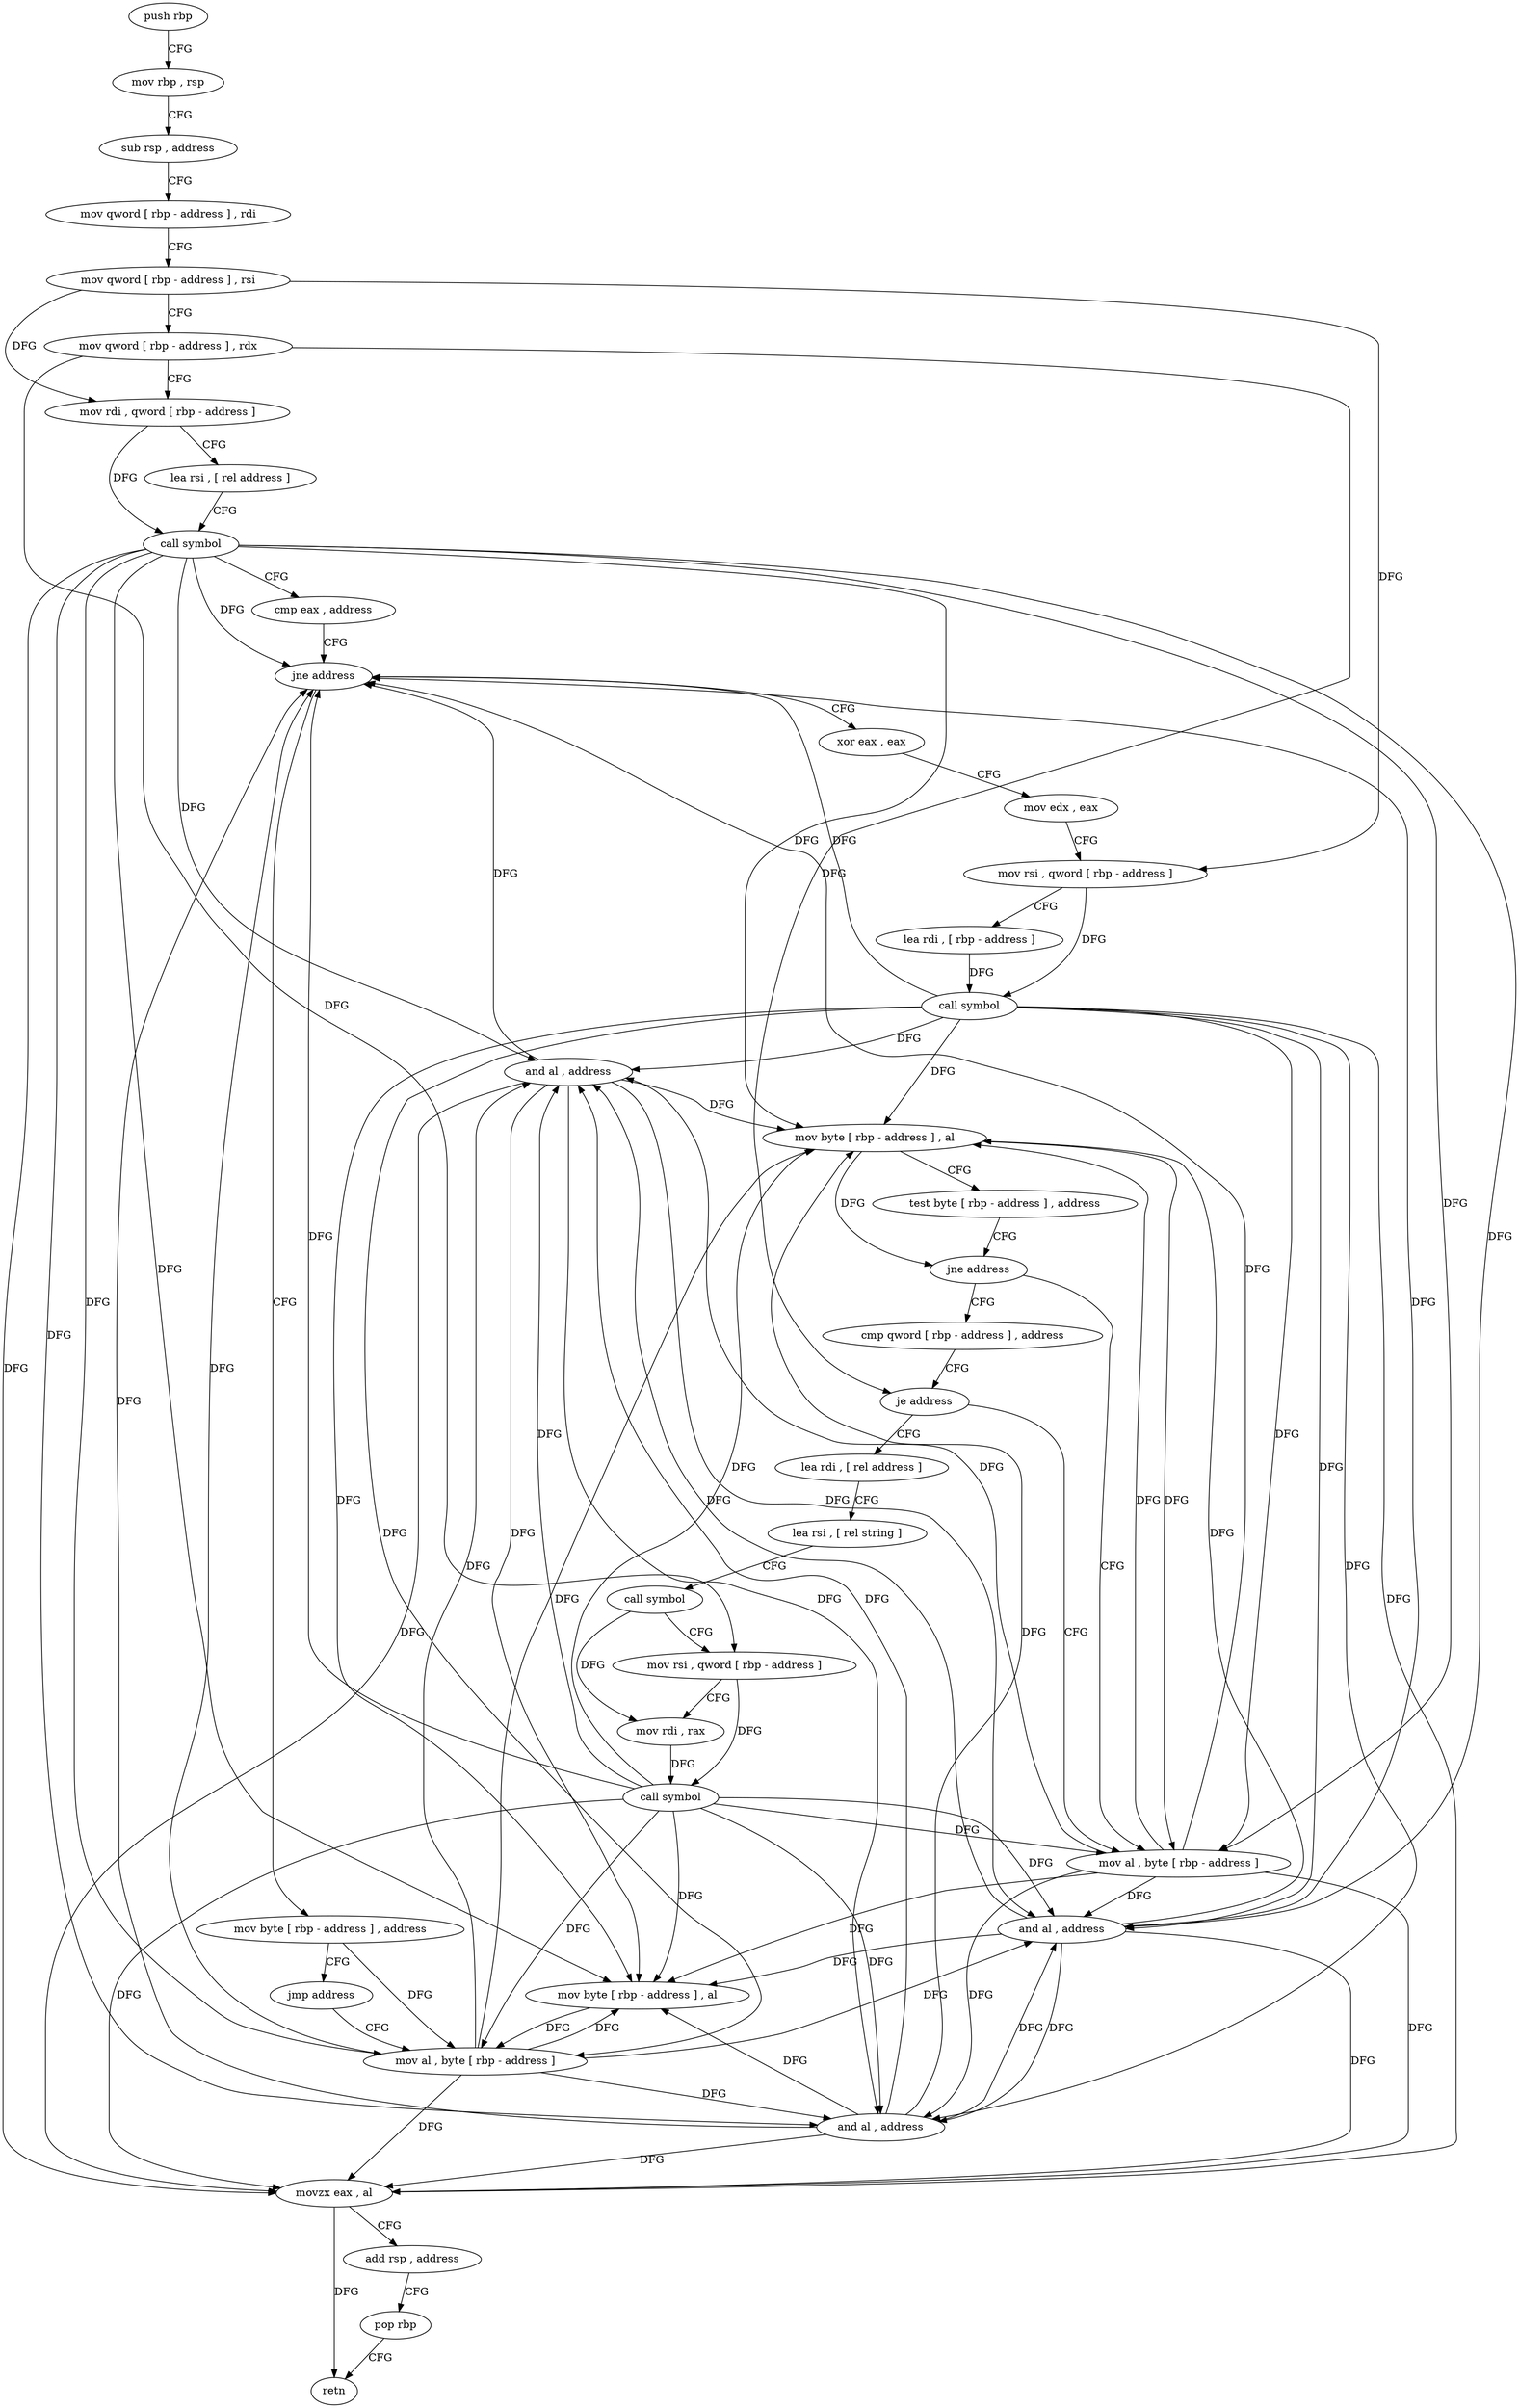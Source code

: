 digraph "func" {
"184928" [label = "push rbp" ]
"184929" [label = "mov rbp , rsp" ]
"184932" [label = "sub rsp , address" ]
"184936" [label = "mov qword [ rbp - address ] , rdi" ]
"184940" [label = "mov qword [ rbp - address ] , rsi" ]
"184944" [label = "mov qword [ rbp - address ] , rdx" ]
"184948" [label = "mov rdi , qword [ rbp - address ]" ]
"184952" [label = "lea rsi , [ rel address ]" ]
"184959" [label = "call symbol" ]
"184964" [label = "cmp eax , address" ]
"184967" [label = "jne address" ]
"184982" [label = "xor eax , eax" ]
"184973" [label = "mov byte [ rbp - address ] , address" ]
"184984" [label = "mov edx , eax" ]
"184986" [label = "mov rsi , qword [ rbp - address ]" ]
"184990" [label = "lea rdi , [ rbp - address ]" ]
"184994" [label = "call symbol" ]
"184999" [label = "and al , address" ]
"185001" [label = "mov byte [ rbp - address ] , al" ]
"185004" [label = "test byte [ rbp - address ] , address" ]
"185008" [label = "jne address" ]
"185056" [label = "mov al , byte [ rbp - address ]" ]
"185014" [label = "cmp qword [ rbp - address ] , address" ]
"184977" [label = "jmp address" ]
"185064" [label = "mov al , byte [ rbp - address ]" ]
"185059" [label = "and al , address" ]
"185061" [label = "mov byte [ rbp - address ] , al" ]
"185019" [label = "je address" ]
"185025" [label = "lea rdi , [ rel address ]" ]
"185067" [label = "and al , address" ]
"185069" [label = "movzx eax , al" ]
"185072" [label = "add rsp , address" ]
"185076" [label = "pop rbp" ]
"185077" [label = "retn" ]
"185032" [label = "lea rsi , [ rel string ]" ]
"185039" [label = "call symbol" ]
"185044" [label = "mov rsi , qword [ rbp - address ]" ]
"185048" [label = "mov rdi , rax" ]
"185051" [label = "call symbol" ]
"184928" -> "184929" [ label = "CFG" ]
"184929" -> "184932" [ label = "CFG" ]
"184932" -> "184936" [ label = "CFG" ]
"184936" -> "184940" [ label = "CFG" ]
"184940" -> "184944" [ label = "CFG" ]
"184940" -> "184948" [ label = "DFG" ]
"184940" -> "184986" [ label = "DFG" ]
"184944" -> "184948" [ label = "CFG" ]
"184944" -> "185019" [ label = "DFG" ]
"184944" -> "185044" [ label = "DFG" ]
"184948" -> "184952" [ label = "CFG" ]
"184948" -> "184959" [ label = "DFG" ]
"184952" -> "184959" [ label = "CFG" ]
"184959" -> "184964" [ label = "CFG" ]
"184959" -> "184967" [ label = "DFG" ]
"184959" -> "184999" [ label = "DFG" ]
"184959" -> "185001" [ label = "DFG" ]
"184959" -> "185056" [ label = "DFG" ]
"184959" -> "185059" [ label = "DFG" ]
"184959" -> "185061" [ label = "DFG" ]
"184959" -> "185064" [ label = "DFG" ]
"184959" -> "185067" [ label = "DFG" ]
"184959" -> "185069" [ label = "DFG" ]
"184964" -> "184967" [ label = "CFG" ]
"184967" -> "184982" [ label = "CFG" ]
"184967" -> "184973" [ label = "CFG" ]
"184982" -> "184984" [ label = "CFG" ]
"184973" -> "184977" [ label = "CFG" ]
"184973" -> "185064" [ label = "DFG" ]
"184984" -> "184986" [ label = "CFG" ]
"184986" -> "184990" [ label = "CFG" ]
"184986" -> "184994" [ label = "DFG" ]
"184990" -> "184994" [ label = "DFG" ]
"184994" -> "184999" [ label = "DFG" ]
"184994" -> "184967" [ label = "DFG" ]
"184994" -> "185001" [ label = "DFG" ]
"184994" -> "185056" [ label = "DFG" ]
"184994" -> "185059" [ label = "DFG" ]
"184994" -> "185061" [ label = "DFG" ]
"184994" -> "185064" [ label = "DFG" ]
"184994" -> "185067" [ label = "DFG" ]
"184994" -> "185069" [ label = "DFG" ]
"184999" -> "185001" [ label = "DFG" ]
"184999" -> "184967" [ label = "DFG" ]
"184999" -> "185059" [ label = "DFG" ]
"184999" -> "185061" [ label = "DFG" ]
"184999" -> "185067" [ label = "DFG" ]
"184999" -> "185069" [ label = "DFG" ]
"185001" -> "185004" [ label = "CFG" ]
"185001" -> "185008" [ label = "DFG" ]
"185001" -> "185056" [ label = "DFG" ]
"185004" -> "185008" [ label = "CFG" ]
"185008" -> "185056" [ label = "CFG" ]
"185008" -> "185014" [ label = "CFG" ]
"185056" -> "185059" [ label = "DFG" ]
"185056" -> "184967" [ label = "DFG" ]
"185056" -> "184999" [ label = "DFG" ]
"185056" -> "185001" [ label = "DFG" ]
"185056" -> "185061" [ label = "DFG" ]
"185056" -> "185067" [ label = "DFG" ]
"185056" -> "185069" [ label = "DFG" ]
"185014" -> "185019" [ label = "CFG" ]
"184977" -> "185064" [ label = "CFG" ]
"185064" -> "185067" [ label = "DFG" ]
"185064" -> "184967" [ label = "DFG" ]
"185064" -> "184999" [ label = "DFG" ]
"185064" -> "185001" [ label = "DFG" ]
"185064" -> "185059" [ label = "DFG" ]
"185064" -> "185061" [ label = "DFG" ]
"185064" -> "185069" [ label = "DFG" ]
"185059" -> "185061" [ label = "DFG" ]
"185059" -> "184967" [ label = "DFG" ]
"185059" -> "184999" [ label = "DFG" ]
"185059" -> "185001" [ label = "DFG" ]
"185059" -> "185067" [ label = "DFG" ]
"185059" -> "185069" [ label = "DFG" ]
"185061" -> "185064" [ label = "DFG" ]
"185019" -> "185056" [ label = "CFG" ]
"185019" -> "185025" [ label = "CFG" ]
"185025" -> "185032" [ label = "CFG" ]
"185067" -> "185069" [ label = "DFG" ]
"185067" -> "184967" [ label = "DFG" ]
"185067" -> "184999" [ label = "DFG" ]
"185067" -> "185001" [ label = "DFG" ]
"185067" -> "185059" [ label = "DFG" ]
"185067" -> "185061" [ label = "DFG" ]
"185069" -> "185072" [ label = "CFG" ]
"185069" -> "185077" [ label = "DFG" ]
"185072" -> "185076" [ label = "CFG" ]
"185076" -> "185077" [ label = "CFG" ]
"185032" -> "185039" [ label = "CFG" ]
"185039" -> "185044" [ label = "CFG" ]
"185039" -> "185048" [ label = "DFG" ]
"185044" -> "185048" [ label = "CFG" ]
"185044" -> "185051" [ label = "DFG" ]
"185048" -> "185051" [ label = "DFG" ]
"185051" -> "185056" [ label = "DFG" ]
"185051" -> "184967" [ label = "DFG" ]
"185051" -> "184999" [ label = "DFG" ]
"185051" -> "185001" [ label = "DFG" ]
"185051" -> "185059" [ label = "DFG" ]
"185051" -> "185061" [ label = "DFG" ]
"185051" -> "185067" [ label = "DFG" ]
"185051" -> "185069" [ label = "DFG" ]
"185051" -> "185064" [ label = "DFG" ]
}
